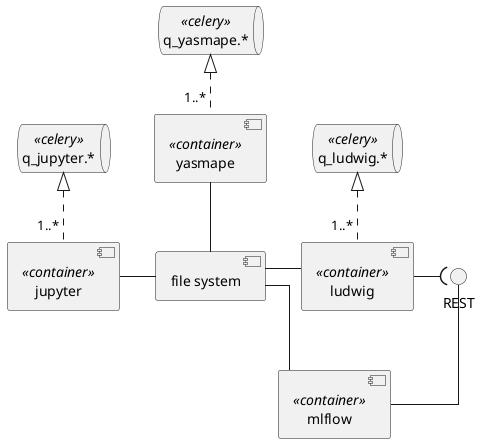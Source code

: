 @startuml
skinparam monochrome true
skinparam componentStyle uml2
skinparam linetype ortho

interface REST
component yasmape <<container>>
component ludwig <<container>>
component jupyter <<container>>
component mlflow <<container>>
component "file system" as fs

ludwig -left- fs
yasmape -down- fs
jupyter - fs

ludwig -(REST
REST -down- mlflow
mlflow -up- fs


queue "q_yasmape.*" <<celery>> as qyas 
yasmape "1..* " .up.^ qyas

queue "q_jupyter.*" <<celery>> as qjupy 
jupyter "1..* " .up.^  qjupy


queue "q_ludwig.*" <<celery>> as qlud
ludwig "1..* " .up.^ qlud


@enduml
